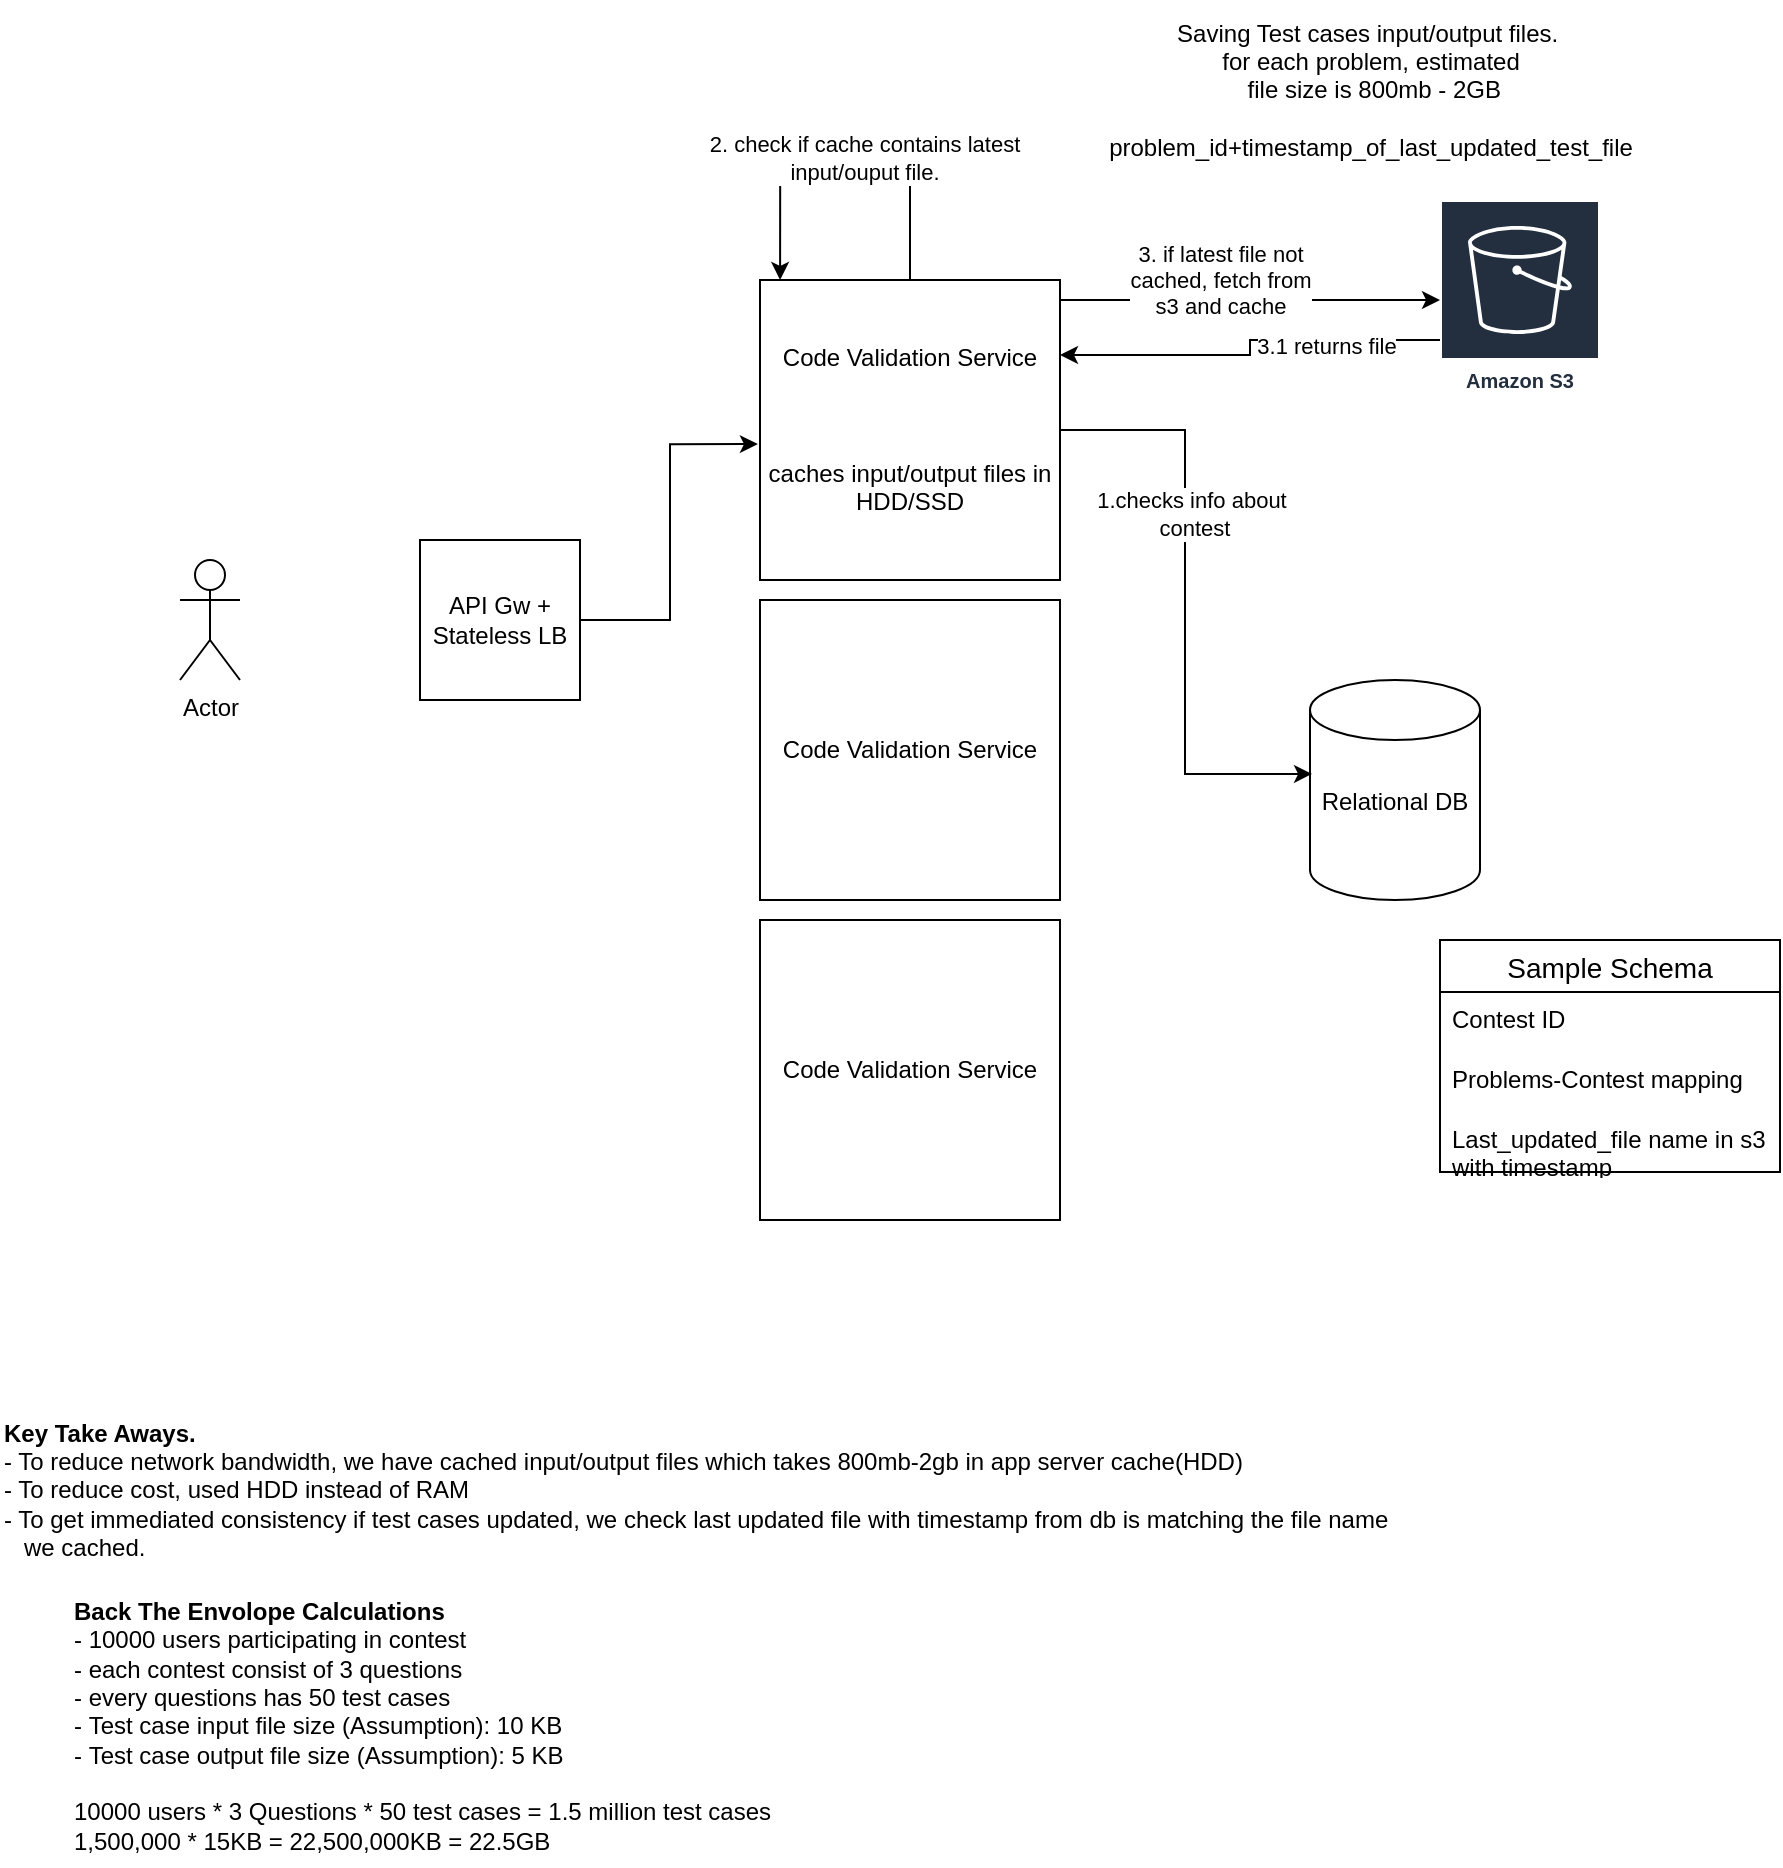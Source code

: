 <mxfile version="26.0.2">
  <diagram name="Page-1" id="A-Qk195VEHOQUsvSQGqP">
    <mxGraphModel dx="984" dy="665" grid="1" gridSize="10" guides="1" tooltips="1" connect="1" arrows="1" fold="1" page="1" pageScale="1" pageWidth="827" pageHeight="1169" math="0" shadow="0">
      <root>
        <mxCell id="0" />
        <mxCell id="1" parent="0" />
        <mxCell id="eSf6A_2q0DuLbTkmDbnq-1" value="API Gw + Stateless LB" style="whiteSpace=wrap;html=1;aspect=fixed;" vertex="1" parent="1">
          <mxGeometry x="220" y="280" width="80" height="80" as="geometry" />
        </mxCell>
        <mxCell id="eSf6A_2q0DuLbTkmDbnq-2" value="Actor" style="shape=umlActor;verticalLabelPosition=bottom;verticalAlign=top;html=1;outlineConnect=0;" vertex="1" parent="1">
          <mxGeometry x="100" y="290" width="30" height="60" as="geometry" />
        </mxCell>
        <mxCell id="eSf6A_2q0DuLbTkmDbnq-23" style="edgeStyle=orthogonalEdgeStyle;rounded=0;orthogonalLoop=1;jettySize=auto;html=1;exitX=1;exitY=0;exitDx=0;exitDy=0;" edge="1" parent="1" source="eSf6A_2q0DuLbTkmDbnq-3" target="eSf6A_2q0DuLbTkmDbnq-6">
          <mxGeometry relative="1" as="geometry">
            <Array as="points">
              <mxPoint x="540" y="160" />
            </Array>
          </mxGeometry>
        </mxCell>
        <mxCell id="eSf6A_2q0DuLbTkmDbnq-24" value="3. if latest file not&lt;div&gt;cached, fetch from&lt;/div&gt;&lt;div&gt;s3 and cache&lt;/div&gt;" style="edgeLabel;html=1;align=center;verticalAlign=middle;resizable=0;points=[];" vertex="1" connectable="0" parent="eSf6A_2q0DuLbTkmDbnq-23">
          <mxGeometry x="-0.369" y="2" relative="1" as="geometry">
            <mxPoint x="27" y="-8" as="offset" />
          </mxGeometry>
        </mxCell>
        <mxCell id="eSf6A_2q0DuLbTkmDbnq-3" value="Code Validation Service&lt;div&gt;&lt;br&gt;&lt;/div&gt;&lt;div&gt;&lt;br&gt;&lt;/div&gt;&lt;div&gt;&lt;br&gt;&lt;/div&gt;&lt;div&gt;caches input/output files in HDD/SSD&lt;/div&gt;" style="whiteSpace=wrap;html=1;aspect=fixed;" vertex="1" parent="1">
          <mxGeometry x="390" y="150" width="150" height="150" as="geometry" />
        </mxCell>
        <mxCell id="eSf6A_2q0DuLbTkmDbnq-25" style="edgeStyle=orthogonalEdgeStyle;rounded=0;orthogonalLoop=1;jettySize=auto;html=1;entryX=1;entryY=0.25;entryDx=0;entryDy=0;" edge="1" parent="1" source="eSf6A_2q0DuLbTkmDbnq-6" target="eSf6A_2q0DuLbTkmDbnq-3">
          <mxGeometry relative="1" as="geometry">
            <Array as="points">
              <mxPoint x="635" y="180" />
              <mxPoint x="635" y="188" />
            </Array>
          </mxGeometry>
        </mxCell>
        <mxCell id="eSf6A_2q0DuLbTkmDbnq-26" value="3.1 returns file" style="edgeLabel;html=1;align=center;verticalAlign=middle;resizable=0;points=[];" vertex="1" connectable="0" parent="eSf6A_2q0DuLbTkmDbnq-25">
          <mxGeometry x="-0.423" y="3" relative="1" as="geometry">
            <mxPoint as="offset" />
          </mxGeometry>
        </mxCell>
        <mxCell id="eSf6A_2q0DuLbTkmDbnq-6" value="Amazon S3" style="sketch=0;outlineConnect=0;fontColor=#232F3E;gradientColor=none;strokeColor=#ffffff;fillColor=#232F3E;dashed=0;verticalLabelPosition=middle;verticalAlign=bottom;align=center;html=1;whiteSpace=wrap;fontSize=10;fontStyle=1;spacing=3;shape=mxgraph.aws4.productIcon;prIcon=mxgraph.aws4.s3;" vertex="1" parent="1">
          <mxGeometry x="730" y="110" width="80" height="100" as="geometry" />
        </mxCell>
        <mxCell id="eSf6A_2q0DuLbTkmDbnq-7" value="Saving Test cases input/output files.&amp;nbsp;&lt;div&gt;for each problem,&amp;nbsp;&lt;span style=&quot;background-color: transparent; color: light-dark(rgb(0, 0, 0), rgb(255, 255, 255));&quot;&gt;estimated&lt;/span&gt;&lt;/div&gt;&lt;div&gt;&lt;span style=&quot;background-color: transparent; color: light-dark(rgb(0, 0, 0), rgb(255, 255, 255));&quot;&gt;&amp;nbsp;file size is 800mb - 2GB&lt;/span&gt;&lt;/div&gt;&lt;div&gt;&lt;span style=&quot;background-color: transparent; color: light-dark(rgb(0, 0, 0), rgb(255, 255, 255));&quot;&gt;&lt;br&gt;&lt;/span&gt;&lt;/div&gt;&lt;div&gt;problem_id+timestamp_of_last_updated_test_file&lt;/div&gt;" style="text;html=1;align=center;verticalAlign=middle;resizable=0;points=[];autosize=1;strokeColor=none;fillColor=none;" vertex="1" parent="1">
          <mxGeometry x="550" y="10" width="290" height="90" as="geometry" />
        </mxCell>
        <mxCell id="eSf6A_2q0DuLbTkmDbnq-10" value="Relational DB&lt;div&gt;&lt;br&gt;&lt;/div&gt;" style="shape=cylinder3;whiteSpace=wrap;html=1;boundedLbl=1;backgroundOutline=1;size=15;" vertex="1" parent="1">
          <mxGeometry x="665" y="350" width="85" height="110" as="geometry" />
        </mxCell>
        <mxCell id="eSf6A_2q0DuLbTkmDbnq-11" value="Sample Schema" style="swimlane;fontStyle=0;childLayout=stackLayout;horizontal=1;startSize=26;horizontalStack=0;resizeParent=1;resizeParentMax=0;resizeLast=0;collapsible=1;marginBottom=0;align=center;fontSize=14;" vertex="1" parent="1">
          <mxGeometry x="730" y="480" width="170" height="116" as="geometry" />
        </mxCell>
        <mxCell id="eSf6A_2q0DuLbTkmDbnq-12" value="Contest ID" style="text;strokeColor=none;fillColor=none;spacingLeft=4;spacingRight=4;overflow=hidden;rotatable=0;points=[[0,0.5],[1,0.5]];portConstraint=eastwest;fontSize=12;whiteSpace=wrap;html=1;" vertex="1" parent="eSf6A_2q0DuLbTkmDbnq-11">
          <mxGeometry y="26" width="170" height="30" as="geometry" />
        </mxCell>
        <mxCell id="eSf6A_2q0DuLbTkmDbnq-13" value="Problems-Contest mapping&amp;nbsp;" style="text;strokeColor=none;fillColor=none;spacingLeft=4;spacingRight=4;overflow=hidden;rotatable=0;points=[[0,0.5],[1,0.5]];portConstraint=eastwest;fontSize=12;whiteSpace=wrap;html=1;" vertex="1" parent="eSf6A_2q0DuLbTkmDbnq-11">
          <mxGeometry y="56" width="170" height="30" as="geometry" />
        </mxCell>
        <mxCell id="eSf6A_2q0DuLbTkmDbnq-14" value="Last_updated_file name in s3 with timestamp" style="text;strokeColor=none;fillColor=none;spacingLeft=4;spacingRight=4;overflow=hidden;rotatable=0;points=[[0,0.5],[1,0.5]];portConstraint=eastwest;fontSize=12;whiteSpace=wrap;html=1;" vertex="1" parent="eSf6A_2q0DuLbTkmDbnq-11">
          <mxGeometry y="86" width="170" height="30" as="geometry" />
        </mxCell>
        <mxCell id="eSf6A_2q0DuLbTkmDbnq-16" value="Code Validation Service" style="whiteSpace=wrap;html=1;aspect=fixed;" vertex="1" parent="1">
          <mxGeometry x="390" y="310" width="150" height="150" as="geometry" />
        </mxCell>
        <mxCell id="eSf6A_2q0DuLbTkmDbnq-17" value="Code Validation Service" style="whiteSpace=wrap;html=1;aspect=fixed;" vertex="1" parent="1">
          <mxGeometry x="390" y="470" width="150" height="150" as="geometry" />
        </mxCell>
        <mxCell id="eSf6A_2q0DuLbTkmDbnq-18" style="edgeStyle=orthogonalEdgeStyle;rounded=0;orthogonalLoop=1;jettySize=auto;html=1;exitX=1;exitY=0.5;exitDx=0;exitDy=0;entryX=0.012;entryY=0.427;entryDx=0;entryDy=0;entryPerimeter=0;" edge="1" parent="1" source="eSf6A_2q0DuLbTkmDbnq-3" target="eSf6A_2q0DuLbTkmDbnq-10">
          <mxGeometry relative="1" as="geometry" />
        </mxCell>
        <mxCell id="eSf6A_2q0DuLbTkmDbnq-19" value="1.checks info about&amp;nbsp;&lt;div&gt;contest&lt;/div&gt;" style="edgeLabel;html=1;align=center;verticalAlign=middle;resizable=0;points=[];" vertex="1" connectable="0" parent="eSf6A_2q0DuLbTkmDbnq-18">
          <mxGeometry x="-0.299" y="4" relative="1" as="geometry">
            <mxPoint as="offset" />
          </mxGeometry>
        </mxCell>
        <mxCell id="eSf6A_2q0DuLbTkmDbnq-21" style="edgeStyle=orthogonalEdgeStyle;rounded=0;orthogonalLoop=1;jettySize=auto;html=1;exitX=0.5;exitY=0;exitDx=0;exitDy=0;entryX=0.067;entryY=0;entryDx=0;entryDy=0;entryPerimeter=0;" edge="1" parent="1" source="eSf6A_2q0DuLbTkmDbnq-3" target="eSf6A_2q0DuLbTkmDbnq-3">
          <mxGeometry relative="1" as="geometry">
            <Array as="points">
              <mxPoint x="465" y="90" />
              <mxPoint x="400" y="90" />
            </Array>
          </mxGeometry>
        </mxCell>
        <mxCell id="eSf6A_2q0DuLbTkmDbnq-22" value="2. check if cache contains latest&lt;div&gt;input/ouput file.&lt;/div&gt;" style="edgeLabel;html=1;align=center;verticalAlign=middle;resizable=0;points=[];" vertex="1" connectable="0" parent="eSf6A_2q0DuLbTkmDbnq-21">
          <mxGeometry x="-0.102" y="-1" relative="1" as="geometry">
            <mxPoint as="offset" />
          </mxGeometry>
        </mxCell>
        <mxCell id="eSf6A_2q0DuLbTkmDbnq-27" style="edgeStyle=orthogonalEdgeStyle;rounded=0;orthogonalLoop=1;jettySize=auto;html=1;exitX=1;exitY=0.5;exitDx=0;exitDy=0;entryX=-0.007;entryY=0.547;entryDx=0;entryDy=0;entryPerimeter=0;" edge="1" parent="1" source="eSf6A_2q0DuLbTkmDbnq-1" target="eSf6A_2q0DuLbTkmDbnq-3">
          <mxGeometry relative="1" as="geometry" />
        </mxCell>
        <mxCell id="eSf6A_2q0DuLbTkmDbnq-29" value="&lt;b&gt;Key Take Aways.&lt;/b&gt;&lt;div&gt;- To reduce network bandwidth, we have cached input/output files which takes 800mb-2gb in app server cache(HDD)&lt;/div&gt;&lt;div&gt;- To reduce cost, used HDD instead of RAM&lt;/div&gt;&lt;div&gt;- To get immediated consistency if test cases updated, we check last updated file with timestamp from db is matching the file name&lt;/div&gt;&lt;div&gt;&amp;nbsp; &amp;nbsp;we cached.&lt;/div&gt;" style="text;html=1;align=left;verticalAlign=middle;resizable=0;points=[];autosize=1;strokeColor=none;fillColor=none;" vertex="1" parent="1">
          <mxGeometry x="10" y="710" width="720" height="90" as="geometry" />
        </mxCell>
        <mxCell id="eSf6A_2q0DuLbTkmDbnq-30" value="&lt;b&gt;Back The Envolope Calculations&lt;/b&gt;&lt;div&gt;- 10000 users participating in contest&lt;/div&gt;&lt;div&gt;- each contest consist of 3 questions&lt;/div&gt;&lt;div&gt;- every questions has 50 test cases&lt;br&gt;-&amp;nbsp;Test case input file size (Assumption): 10 KB&lt;/div&gt;&lt;div&gt;-&amp;nbsp;Test case output file size (Assumption): 5 KB&lt;br&gt;&lt;div&gt;&lt;br&gt;&lt;/div&gt;&lt;div&gt;10000 users * 3 Questions * 50 test cases = 1.5 million test cases&lt;/div&gt;&lt;/div&gt;&lt;div&gt;1,500,000 * 15KB = 22,500,000KB = 22.5GB&lt;/div&gt;" style="text;html=1;align=left;verticalAlign=middle;resizable=0;points=[];autosize=1;strokeColor=none;fillColor=none;" vertex="1" parent="1">
          <mxGeometry x="45" y="803" width="370" height="140" as="geometry" />
        </mxCell>
      </root>
    </mxGraphModel>
  </diagram>
</mxfile>
